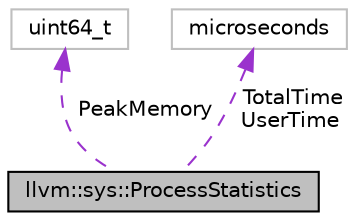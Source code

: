 digraph "llvm::sys::ProcessStatistics"
{
 // LATEX_PDF_SIZE
  bgcolor="transparent";
  edge [fontname="Helvetica",fontsize="10",labelfontname="Helvetica",labelfontsize="10"];
  node [fontname="Helvetica",fontsize="10",shape=record];
  Node1 [label="llvm::sys::ProcessStatistics",height=0.2,width=0.4,color="black", fillcolor="grey75", style="filled", fontcolor="black",tooltip="This struct encapsulates information about a process execution."];
  Node2 -> Node1 [dir="back",color="darkorchid3",fontsize="10",style="dashed",label=" PeakMemory" ,fontname="Helvetica"];
  Node2 [label="uint64_t",height=0.2,width=0.4,color="grey75",tooltip=" "];
  Node3 -> Node1 [dir="back",color="darkorchid3",fontsize="10",style="dashed",label=" TotalTime\nUserTime" ,fontname="Helvetica"];
  Node3 [label="microseconds",height=0.2,width=0.4,color="grey75",tooltip=" "];
}
